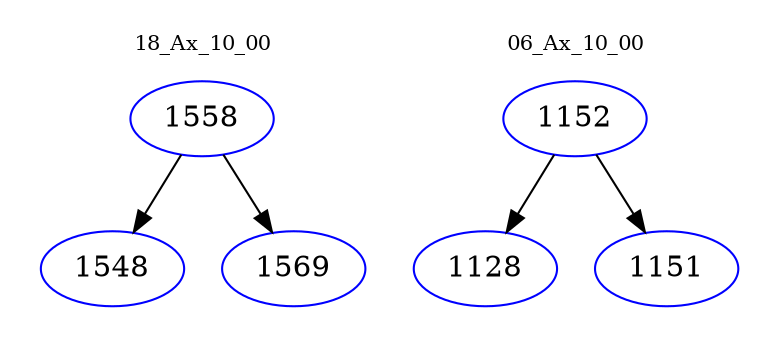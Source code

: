 digraph{
subgraph cluster_0 {
color = white
label = "18_Ax_10_00";
fontsize=10;
T0_1558 [label="1558", color="blue"]
T0_1558 -> T0_1548 [color="black"]
T0_1548 [label="1548", color="blue"]
T0_1558 -> T0_1569 [color="black"]
T0_1569 [label="1569", color="blue"]
}
subgraph cluster_1 {
color = white
label = "06_Ax_10_00";
fontsize=10;
T1_1152 [label="1152", color="blue"]
T1_1152 -> T1_1128 [color="black"]
T1_1128 [label="1128", color="blue"]
T1_1152 -> T1_1151 [color="black"]
T1_1151 [label="1151", color="blue"]
}
}
